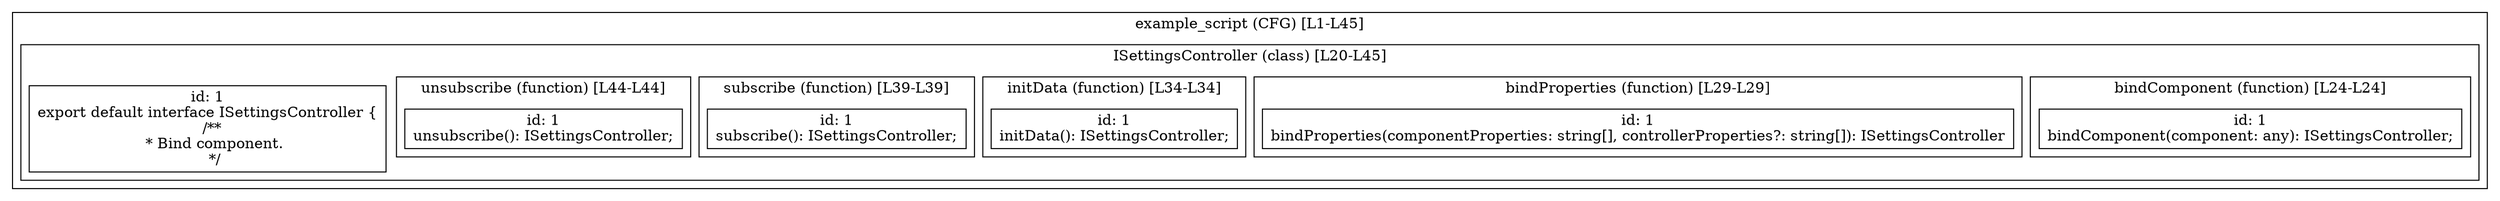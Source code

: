 digraph "98.ts" {
  subgraph "cluster_1" {
    label="example_script (CFG) [L1-L45]";
  subgraph "cluster_2" {
    label="ISettingsController (class) [L20-L45]";
    node_2_1 [label="id: 1\nexport default interface ISettingsController {
  /**
   * Bind component.
   */", shape=box];
  subgraph "cluster_3" {
    label="bindComponent (function) [L24-L24]";
    node_3_1 [label="id: 1\nbindComponent(component: any): ISettingsController;", shape=box];
  }
  subgraph "cluster_4" {
    label="bindProperties (function) [L29-L29]";
    node_4_1 [label="id: 1\nbindProperties(componentProperties: string[], controllerProperties?: string[]): ISettingsController", shape=box];
  }
  subgraph "cluster_5" {
    label="initData (function) [L34-L34]";
    node_5_1 [label="id: 1\ninitData(): ISettingsController;", shape=box];
  }
  subgraph "cluster_6" {
    label="subscribe (function) [L39-L39]";
    node_6_1 [label="id: 1\nsubscribe(): ISettingsController;", shape=box];
  }
  subgraph "cluster_7" {
    label="unsubscribe (function) [L44-L44]";
    node_7_1 [label="id: 1\nunsubscribe(): ISettingsController;", shape=box];
  }
  }
  }
}